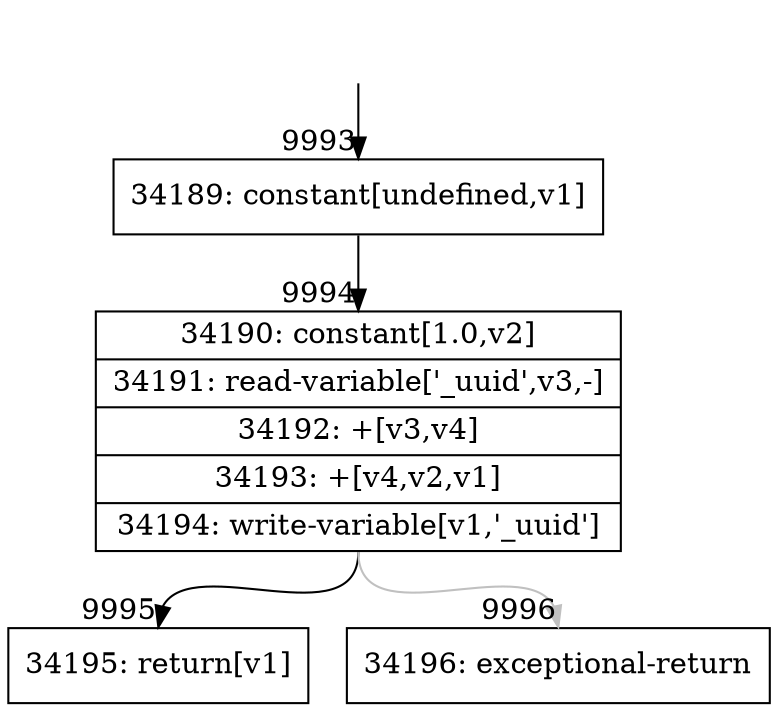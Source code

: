 digraph {
rankdir="TD"
BB_entry857[shape=none,label=""];
BB_entry857 -> BB9993 [tailport=s, headport=n, headlabel="    9993"]
BB9993 [shape=record label="{34189: constant[undefined,v1]}" ] 
BB9993 -> BB9994 [tailport=s, headport=n, headlabel="      9994"]
BB9994 [shape=record label="{34190: constant[1.0,v2]|34191: read-variable['_uuid',v3,-]|34192: +[v3,v4]|34193: +[v4,v2,v1]|34194: write-variable[v1,'_uuid']}" ] 
BB9994 -> BB9995 [tailport=s, headport=n, headlabel="      9995"]
BB9994 -> BB9996 [tailport=s, headport=n, color=gray, headlabel="      9996"]
BB9995 [shape=record label="{34195: return[v1]}" ] 
BB9996 [shape=record label="{34196: exceptional-return}" ] 
//#$~ 17908
}
